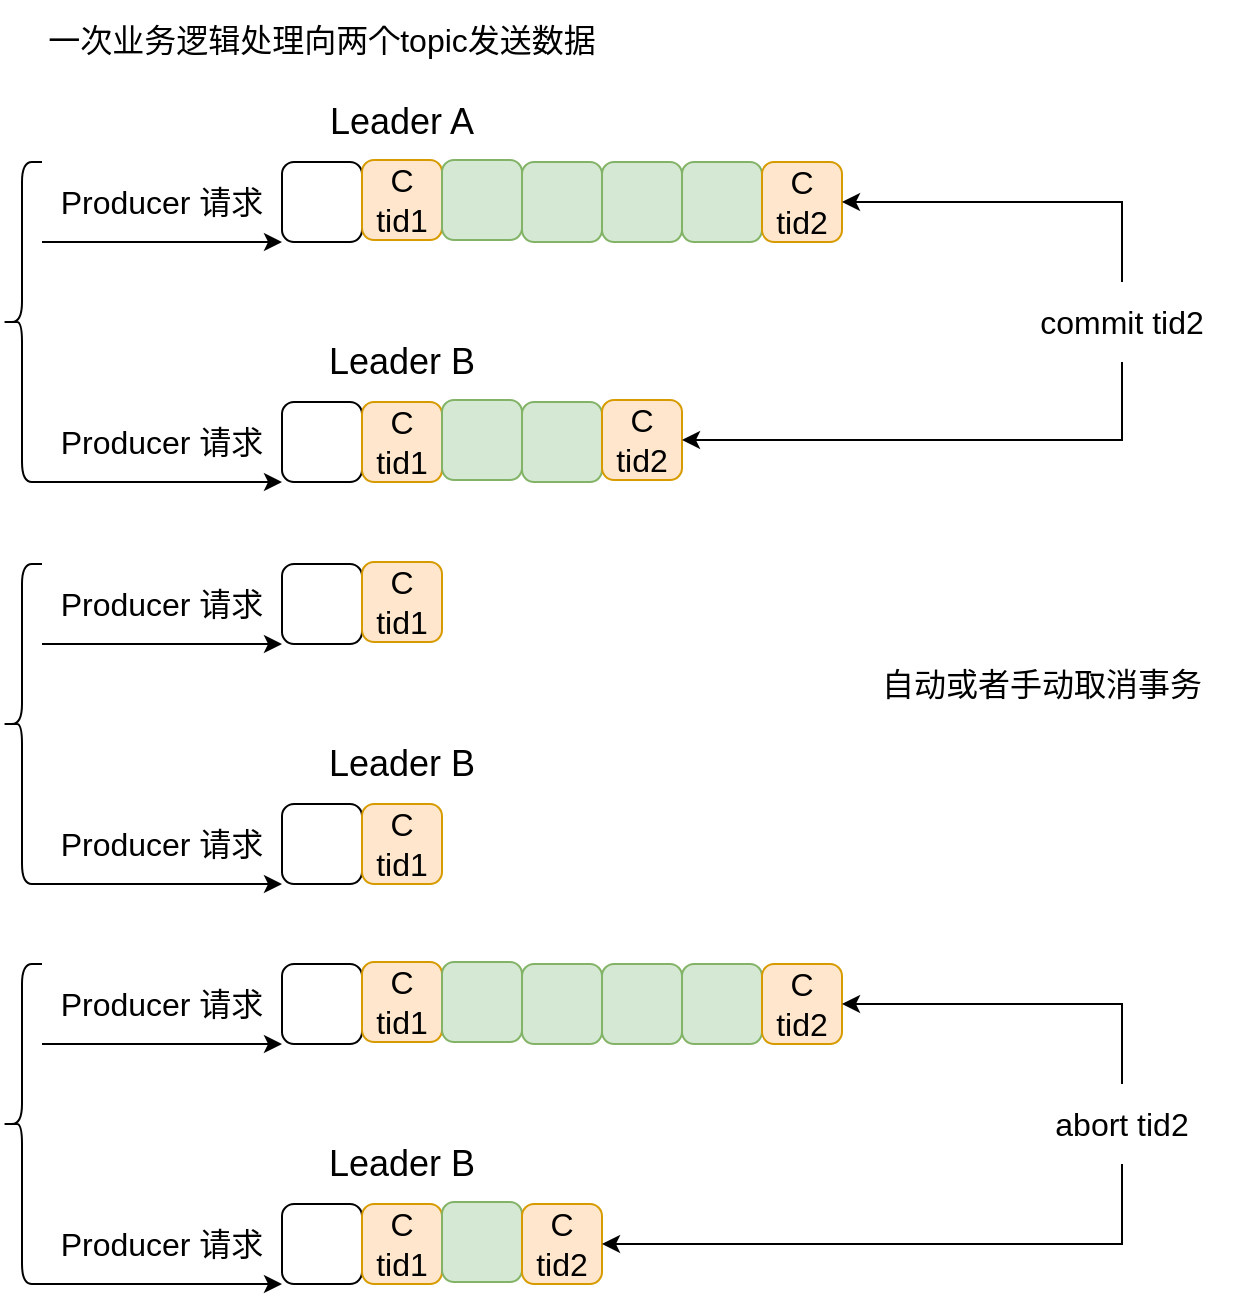 <mxfile version="12.5.3" type="device"><diagram id="aHkxh9mYtVqR-e7wNf2D" name="第 1 页"><mxGraphModel dx="1106" dy="780" grid="1" gridSize="10" guides="1" tooltips="1" connect="1" arrows="1" fold="1" page="1" pageScale="1" pageWidth="827" pageHeight="1169" math="0" shadow="0"><root><mxCell id="0"/><mxCell id="1" parent="0"/><mxCell id="rGIXOM2-2SFrXz4zeNCr-16" value="" style="rounded=1;whiteSpace=wrap;html=1;" parent="1" vertex="1"><mxGeometry x="240" y="160" width="40" height="40" as="geometry"/></mxCell><mxCell id="rGIXOM2-2SFrXz4zeNCr-17" value="" style="endArrow=classic;html=1;exitX=0;exitY=1;exitDx=0;exitDy=0;" parent="1" edge="1" source="rGIXOM2-2SFrXz4zeNCr-18"><mxGeometry width="50" height="50" relative="1" as="geometry"><mxPoint y="200" as="sourcePoint"/><mxPoint x="240" y="200" as="targetPoint"/></mxGeometry></mxCell><mxCell id="rGIXOM2-2SFrXz4zeNCr-18" value="&lt;font style=&quot;font-size: 16px&quot;&gt;Producer 请求&lt;br&gt;&lt;/font&gt;" style="text;html=1;strokeColor=none;fillColor=none;align=center;verticalAlign=middle;whiteSpace=wrap;rounded=0;" parent="1" vertex="1"><mxGeometry x="120" y="160" width="120" height="40" as="geometry"/></mxCell><mxCell id="OqMChaDB5wRJ0MEDtPBy-2" value="&lt;font style=&quot;font-size: 18px&quot;&gt;Leader A&lt;/font&gt;" style="text;html=1;strokeColor=none;fillColor=none;align=center;verticalAlign=middle;whiteSpace=wrap;rounded=0;" vertex="1" parent="1"><mxGeometry x="240" y="120" width="120" height="40" as="geometry"/></mxCell><mxCell id="OqMChaDB5wRJ0MEDtPBy-69" value="" style="rounded=1;whiteSpace=wrap;html=1;" vertex="1" parent="1"><mxGeometry x="240" y="280" width="40" height="40" as="geometry"/></mxCell><mxCell id="OqMChaDB5wRJ0MEDtPBy-70" value="" style="endArrow=classic;html=1;exitX=0;exitY=1;exitDx=0;exitDy=0;" edge="1" parent="1" source="OqMChaDB5wRJ0MEDtPBy-71"><mxGeometry width="50" height="50" relative="1" as="geometry"><mxPoint y="320" as="sourcePoint"/><mxPoint x="240" y="320" as="targetPoint"/></mxGeometry></mxCell><mxCell id="OqMChaDB5wRJ0MEDtPBy-71" value="&lt;font style=&quot;font-size: 16px&quot;&gt;Producer 请求&lt;br&gt;&lt;/font&gt;" style="text;html=1;strokeColor=none;fillColor=none;align=center;verticalAlign=middle;whiteSpace=wrap;rounded=0;" vertex="1" parent="1"><mxGeometry x="120" y="280" width="120" height="40" as="geometry"/></mxCell><mxCell id="OqMChaDB5wRJ0MEDtPBy-72" value="&lt;font style=&quot;font-size: 18px&quot;&gt;Leader B&lt;/font&gt;" style="text;html=1;strokeColor=none;fillColor=none;align=center;verticalAlign=middle;whiteSpace=wrap;rounded=0;" vertex="1" parent="1"><mxGeometry x="240" y="240" width="120" height="40" as="geometry"/></mxCell><mxCell id="OqMChaDB5wRJ0MEDtPBy-73" value="&lt;font style=&quot;font-size: 16px&quot;&gt;一次业务逻辑处理向两个topic发送数据&lt;/font&gt;" style="text;html=1;strokeColor=none;fillColor=none;align=center;verticalAlign=middle;whiteSpace=wrap;rounded=0;" vertex="1" parent="1"><mxGeometry x="120" y="79" width="280" height="40" as="geometry"/></mxCell><mxCell id="OqMChaDB5wRJ0MEDtPBy-82" value="" style="shape=curlyBracket;whiteSpace=wrap;html=1;rounded=1;" vertex="1" parent="1"><mxGeometry x="100" y="160" width="20" height="160" as="geometry"/></mxCell><mxCell id="OqMChaDB5wRJ0MEDtPBy-92" value="&lt;font style=&quot;font-size: 16px&quot;&gt;C&lt;br&gt;tid1&lt;br&gt;&lt;/font&gt;" style="rounded=1;whiteSpace=wrap;html=1;fillColor=#ffe6cc;strokeColor=#d79b00;" vertex="1" parent="1"><mxGeometry x="280" y="159" width="40" height="40" as="geometry"/></mxCell><mxCell id="OqMChaDB5wRJ0MEDtPBy-97" value="&lt;font style=&quot;font-size: 16px&quot;&gt;C&lt;br&gt;tid1&lt;br&gt;&lt;/font&gt;" style="rounded=1;whiteSpace=wrap;html=1;fillColor=#ffe6cc;strokeColor=#d79b00;" vertex="1" parent="1"><mxGeometry x="280" y="280" width="40" height="40" as="geometry"/></mxCell><mxCell id="OqMChaDB5wRJ0MEDtPBy-98" value="" style="rounded=1;whiteSpace=wrap;html=1;fillColor=#d5e8d4;strokeColor=#82b366;" vertex="1" parent="1"><mxGeometry x="320" y="159" width="40" height="40" as="geometry"/></mxCell><mxCell id="OqMChaDB5wRJ0MEDtPBy-99" value="" style="rounded=1;whiteSpace=wrap;html=1;fillColor=#d5e8d4;strokeColor=#82b366;" vertex="1" parent="1"><mxGeometry x="360" y="160" width="40" height="40" as="geometry"/></mxCell><mxCell id="OqMChaDB5wRJ0MEDtPBy-100" value="" style="rounded=1;whiteSpace=wrap;html=1;fillColor=#d5e8d4;strokeColor=#82b366;" vertex="1" parent="1"><mxGeometry x="400" y="160" width="40" height="40" as="geometry"/></mxCell><mxCell id="OqMChaDB5wRJ0MEDtPBy-101" value="" style="rounded=1;whiteSpace=wrap;html=1;fillColor=#d5e8d4;strokeColor=#82b366;" vertex="1" parent="1"><mxGeometry x="440" y="160" width="40" height="40" as="geometry"/></mxCell><mxCell id="OqMChaDB5wRJ0MEDtPBy-102" value="&lt;font style=&quot;font-size: 16px&quot;&gt;C&lt;br&gt;tid2&lt;br&gt;&lt;/font&gt;" style="rounded=1;whiteSpace=wrap;html=1;fillColor=#ffe6cc;strokeColor=#d79b00;" vertex="1" parent="1"><mxGeometry x="480" y="160" width="40" height="40" as="geometry"/></mxCell><mxCell id="OqMChaDB5wRJ0MEDtPBy-103" value="" style="rounded=1;whiteSpace=wrap;html=1;fillColor=#d5e8d4;strokeColor=#82b366;" vertex="1" parent="1"><mxGeometry x="320" y="279" width="40" height="40" as="geometry"/></mxCell><mxCell id="OqMChaDB5wRJ0MEDtPBy-104" value="" style="rounded=1;whiteSpace=wrap;html=1;fillColor=#d5e8d4;strokeColor=#82b366;" vertex="1" parent="1"><mxGeometry x="360" y="280" width="40" height="40" as="geometry"/></mxCell><mxCell id="OqMChaDB5wRJ0MEDtPBy-107" value="&lt;font style=&quot;font-size: 16px&quot;&gt;C&lt;br&gt;tid2&lt;br&gt;&lt;/font&gt;" style="rounded=1;whiteSpace=wrap;html=1;fillColor=#ffe6cc;strokeColor=#d79b00;" vertex="1" parent="1"><mxGeometry x="400" y="279" width="40" height="40" as="geometry"/></mxCell><mxCell id="OqMChaDB5wRJ0MEDtPBy-109" style="edgeStyle=orthogonalEdgeStyle;rounded=0;orthogonalLoop=1;jettySize=auto;html=1;entryX=1;entryY=0.5;entryDx=0;entryDy=0;exitX=0.5;exitY=0;exitDx=0;exitDy=0;" edge="1" parent="1" source="OqMChaDB5wRJ0MEDtPBy-108" target="OqMChaDB5wRJ0MEDtPBy-102"><mxGeometry relative="1" as="geometry"/></mxCell><mxCell id="OqMChaDB5wRJ0MEDtPBy-110" style="edgeStyle=orthogonalEdgeStyle;rounded=0;orthogonalLoop=1;jettySize=auto;html=1;entryX=1;entryY=0.5;entryDx=0;entryDy=0;exitX=0.5;exitY=1;exitDx=0;exitDy=0;" edge="1" parent="1" source="OqMChaDB5wRJ0MEDtPBy-108" target="OqMChaDB5wRJ0MEDtPBy-107"><mxGeometry relative="1" as="geometry"/></mxCell><mxCell id="OqMChaDB5wRJ0MEDtPBy-108" value="&lt;font style=&quot;font-size: 16px&quot;&gt;commit tid2&lt;/font&gt;" style="text;html=1;strokeColor=none;fillColor=none;align=center;verticalAlign=middle;whiteSpace=wrap;rounded=0;" vertex="1" parent="1"><mxGeometry x="600" y="220" width="120" height="40" as="geometry"/></mxCell><mxCell id="OqMChaDB5wRJ0MEDtPBy-111" value="" style="rounded=1;whiteSpace=wrap;html=1;" vertex="1" parent="1"><mxGeometry x="240" y="361" width="40" height="40" as="geometry"/></mxCell><mxCell id="OqMChaDB5wRJ0MEDtPBy-112" value="" style="endArrow=classic;html=1;exitX=0;exitY=1;exitDx=0;exitDy=0;" edge="1" parent="1" source="OqMChaDB5wRJ0MEDtPBy-113"><mxGeometry width="50" height="50" relative="1" as="geometry"><mxPoint y="401" as="sourcePoint"/><mxPoint x="240" y="401" as="targetPoint"/></mxGeometry></mxCell><mxCell id="OqMChaDB5wRJ0MEDtPBy-113" value="&lt;font style=&quot;font-size: 16px&quot;&gt;Producer 请求&lt;br&gt;&lt;/font&gt;" style="text;html=1;strokeColor=none;fillColor=none;align=center;verticalAlign=middle;whiteSpace=wrap;rounded=0;" vertex="1" parent="1"><mxGeometry x="120" y="361" width="120" height="40" as="geometry"/></mxCell><mxCell id="OqMChaDB5wRJ0MEDtPBy-114" value="" style="rounded=1;whiteSpace=wrap;html=1;" vertex="1" parent="1"><mxGeometry x="240" y="481" width="40" height="40" as="geometry"/></mxCell><mxCell id="OqMChaDB5wRJ0MEDtPBy-115" value="" style="endArrow=classic;html=1;exitX=0;exitY=1;exitDx=0;exitDy=0;" edge="1" parent="1" source="OqMChaDB5wRJ0MEDtPBy-116"><mxGeometry width="50" height="50" relative="1" as="geometry"><mxPoint y="521" as="sourcePoint"/><mxPoint x="240" y="521" as="targetPoint"/></mxGeometry></mxCell><mxCell id="OqMChaDB5wRJ0MEDtPBy-116" value="&lt;font style=&quot;font-size: 16px&quot;&gt;Producer 请求&lt;br&gt;&lt;/font&gt;" style="text;html=1;strokeColor=none;fillColor=none;align=center;verticalAlign=middle;whiteSpace=wrap;rounded=0;" vertex="1" parent="1"><mxGeometry x="120" y="481" width="120" height="40" as="geometry"/></mxCell><mxCell id="OqMChaDB5wRJ0MEDtPBy-117" value="&lt;font style=&quot;font-size: 18px&quot;&gt;Leader B&lt;/font&gt;" style="text;html=1;strokeColor=none;fillColor=none;align=center;verticalAlign=middle;whiteSpace=wrap;rounded=0;" vertex="1" parent="1"><mxGeometry x="240" y="441" width="120" height="40" as="geometry"/></mxCell><mxCell id="OqMChaDB5wRJ0MEDtPBy-119" value="&lt;font style=&quot;font-size: 16px&quot;&gt;C&lt;br&gt;tid1&lt;br&gt;&lt;/font&gt;" style="rounded=1;whiteSpace=wrap;html=1;fillColor=#ffe6cc;strokeColor=#d79b00;" vertex="1" parent="1"><mxGeometry x="280" y="360" width="40" height="40" as="geometry"/></mxCell><mxCell id="OqMChaDB5wRJ0MEDtPBy-120" value="&lt;font style=&quot;font-size: 16px&quot;&gt;C&lt;br&gt;tid1&lt;br&gt;&lt;/font&gt;" style="rounded=1;whiteSpace=wrap;html=1;fillColor=#ffe6cc;strokeColor=#d79b00;" vertex="1" parent="1"><mxGeometry x="280" y="481" width="40" height="40" as="geometry"/></mxCell><mxCell id="OqMChaDB5wRJ0MEDtPBy-132" value="" style="shape=curlyBracket;whiteSpace=wrap;html=1;rounded=1;" vertex="1" parent="1"><mxGeometry x="100" y="361" width="20" height="160" as="geometry"/></mxCell><mxCell id="OqMChaDB5wRJ0MEDtPBy-133" value="&lt;span style=&quot;font-size: 16px&quot;&gt;自动或者手动取消事务&lt;/span&gt;" style="text;html=1;strokeColor=none;fillColor=none;align=center;verticalAlign=middle;whiteSpace=wrap;rounded=0;" vertex="1" parent="1"><mxGeometry x="520" y="400" width="200" height="41" as="geometry"/></mxCell><mxCell id="OqMChaDB5wRJ0MEDtPBy-134" value="" style="rounded=1;whiteSpace=wrap;html=1;" vertex="1" parent="1"><mxGeometry x="240" y="561" width="40" height="40" as="geometry"/></mxCell><mxCell id="OqMChaDB5wRJ0MEDtPBy-135" value="" style="endArrow=classic;html=1;exitX=0;exitY=1;exitDx=0;exitDy=0;" edge="1" parent="1" source="OqMChaDB5wRJ0MEDtPBy-136"><mxGeometry width="50" height="50" relative="1" as="geometry"><mxPoint y="601" as="sourcePoint"/><mxPoint x="240" y="601" as="targetPoint"/></mxGeometry></mxCell><mxCell id="OqMChaDB5wRJ0MEDtPBy-136" value="&lt;font style=&quot;font-size: 16px&quot;&gt;Producer 请求&lt;br&gt;&lt;/font&gt;" style="text;html=1;strokeColor=none;fillColor=none;align=center;verticalAlign=middle;whiteSpace=wrap;rounded=0;" vertex="1" parent="1"><mxGeometry x="120" y="561" width="120" height="40" as="geometry"/></mxCell><mxCell id="OqMChaDB5wRJ0MEDtPBy-137" value="" style="rounded=1;whiteSpace=wrap;html=1;" vertex="1" parent="1"><mxGeometry x="240" y="681" width="40" height="40" as="geometry"/></mxCell><mxCell id="OqMChaDB5wRJ0MEDtPBy-138" value="" style="endArrow=classic;html=1;exitX=0;exitY=1;exitDx=0;exitDy=0;" edge="1" parent="1" source="OqMChaDB5wRJ0MEDtPBy-139"><mxGeometry width="50" height="50" relative="1" as="geometry"><mxPoint y="721" as="sourcePoint"/><mxPoint x="240" y="721" as="targetPoint"/></mxGeometry></mxCell><mxCell id="OqMChaDB5wRJ0MEDtPBy-139" value="&lt;font style=&quot;font-size: 16px&quot;&gt;Producer 请求&lt;br&gt;&lt;/font&gt;" style="text;html=1;strokeColor=none;fillColor=none;align=center;verticalAlign=middle;whiteSpace=wrap;rounded=0;" vertex="1" parent="1"><mxGeometry x="120" y="681" width="120" height="40" as="geometry"/></mxCell><mxCell id="OqMChaDB5wRJ0MEDtPBy-140" value="&lt;font style=&quot;font-size: 18px&quot;&gt;Leader B&lt;/font&gt;" style="text;html=1;strokeColor=none;fillColor=none;align=center;verticalAlign=middle;whiteSpace=wrap;rounded=0;" vertex="1" parent="1"><mxGeometry x="240" y="641" width="120" height="40" as="geometry"/></mxCell><mxCell id="OqMChaDB5wRJ0MEDtPBy-142" value="&lt;font style=&quot;font-size: 16px&quot;&gt;C&lt;br&gt;tid1&lt;br&gt;&lt;/font&gt;" style="rounded=1;whiteSpace=wrap;html=1;fillColor=#ffe6cc;strokeColor=#d79b00;" vertex="1" parent="1"><mxGeometry x="280" y="560" width="40" height="40" as="geometry"/></mxCell><mxCell id="OqMChaDB5wRJ0MEDtPBy-143" value="&lt;font style=&quot;font-size: 16px&quot;&gt;C&lt;br&gt;tid1&lt;br&gt;&lt;/font&gt;" style="rounded=1;whiteSpace=wrap;html=1;fillColor=#ffe6cc;strokeColor=#d79b00;" vertex="1" parent="1"><mxGeometry x="280" y="681" width="40" height="40" as="geometry"/></mxCell><mxCell id="OqMChaDB5wRJ0MEDtPBy-144" value="" style="rounded=1;whiteSpace=wrap;html=1;fillColor=#d5e8d4;strokeColor=#82b366;" vertex="1" parent="1"><mxGeometry x="320" y="560" width="40" height="40" as="geometry"/></mxCell><mxCell id="OqMChaDB5wRJ0MEDtPBy-145" value="" style="rounded=1;whiteSpace=wrap;html=1;fillColor=#d5e8d4;strokeColor=#82b366;" vertex="1" parent="1"><mxGeometry x="360" y="561" width="40" height="40" as="geometry"/></mxCell><mxCell id="OqMChaDB5wRJ0MEDtPBy-146" value="" style="rounded=1;whiteSpace=wrap;html=1;fillColor=#d5e8d4;strokeColor=#82b366;" vertex="1" parent="1"><mxGeometry x="400" y="561" width="40" height="40" as="geometry"/></mxCell><mxCell id="OqMChaDB5wRJ0MEDtPBy-147" value="" style="rounded=1;whiteSpace=wrap;html=1;fillColor=#d5e8d4;strokeColor=#82b366;" vertex="1" parent="1"><mxGeometry x="440" y="561" width="40" height="40" as="geometry"/></mxCell><mxCell id="OqMChaDB5wRJ0MEDtPBy-148" value="&lt;font style=&quot;font-size: 16px&quot;&gt;C&lt;br&gt;tid2&lt;br&gt;&lt;/font&gt;" style="rounded=1;whiteSpace=wrap;html=1;fillColor=#ffe6cc;strokeColor=#d79b00;" vertex="1" parent="1"><mxGeometry x="480" y="561" width="40" height="40" as="geometry"/></mxCell><mxCell id="OqMChaDB5wRJ0MEDtPBy-149" value="" style="rounded=1;whiteSpace=wrap;html=1;fillColor=#d5e8d4;strokeColor=#82b366;" vertex="1" parent="1"><mxGeometry x="320" y="680" width="40" height="40" as="geometry"/></mxCell><mxCell id="OqMChaDB5wRJ0MEDtPBy-151" value="&lt;font style=&quot;font-size: 16px&quot;&gt;C&lt;br&gt;tid2&lt;br&gt;&lt;/font&gt;" style="rounded=1;whiteSpace=wrap;html=1;fillColor=#ffe6cc;strokeColor=#d79b00;" vertex="1" parent="1"><mxGeometry x="360" y="681" width="40" height="40" as="geometry"/></mxCell><mxCell id="OqMChaDB5wRJ0MEDtPBy-152" style="edgeStyle=orthogonalEdgeStyle;rounded=0;orthogonalLoop=1;jettySize=auto;html=1;entryX=1;entryY=0.5;entryDx=0;entryDy=0;exitX=0.5;exitY=0;exitDx=0;exitDy=0;" edge="1" parent="1" source="OqMChaDB5wRJ0MEDtPBy-154" target="OqMChaDB5wRJ0MEDtPBy-148"><mxGeometry relative="1" as="geometry"/></mxCell><mxCell id="OqMChaDB5wRJ0MEDtPBy-153" style="edgeStyle=orthogonalEdgeStyle;rounded=0;orthogonalLoop=1;jettySize=auto;html=1;entryX=1;entryY=0.5;entryDx=0;entryDy=0;exitX=0.5;exitY=1;exitDx=0;exitDy=0;" edge="1" parent="1" source="OqMChaDB5wRJ0MEDtPBy-154" target="OqMChaDB5wRJ0MEDtPBy-151"><mxGeometry relative="1" as="geometry"/></mxCell><mxCell id="OqMChaDB5wRJ0MEDtPBy-154" value="&lt;font style=&quot;font-size: 16px&quot;&gt;abort tid2&lt;/font&gt;" style="text;html=1;strokeColor=none;fillColor=none;align=center;verticalAlign=middle;whiteSpace=wrap;rounded=0;" vertex="1" parent="1"><mxGeometry x="600" y="621" width="120" height="40" as="geometry"/></mxCell><mxCell id="OqMChaDB5wRJ0MEDtPBy-155" value="" style="shape=curlyBracket;whiteSpace=wrap;html=1;rounded=1;" vertex="1" parent="1"><mxGeometry x="100" y="561" width="20" height="160" as="geometry"/></mxCell></root></mxGraphModel></diagram></mxfile>